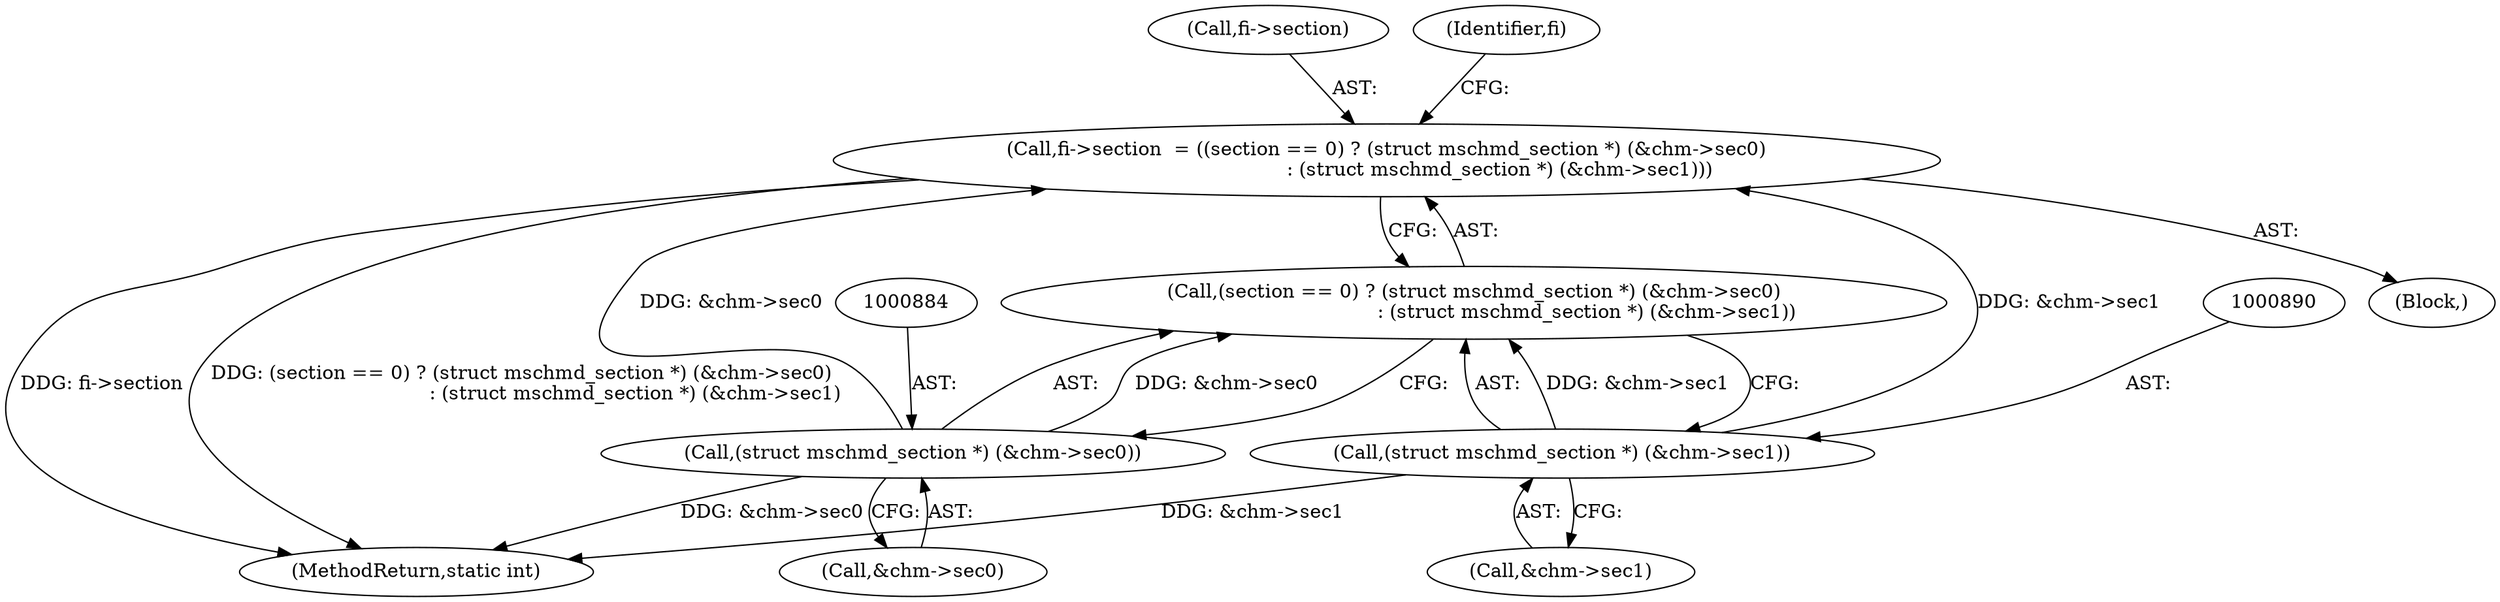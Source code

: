 digraph "0_libmspack_2f084136cfe0d05e5bf5703f3e83c6d955234b4d@pointer" {
"1000875" [label="(Call,fi->section  = ((section == 0) ? (struct mschmd_section *) (&chm->sec0)\n                                     : (struct mschmd_section *) (&chm->sec1)))"];
"1000883" [label="(Call,(struct mschmd_section *) (&chm->sec0))"];
"1000889" [label="(Call,(struct mschmd_section *) (&chm->sec1))"];
"1000891" [label="(Call,&chm->sec1)"];
"1000876" [label="(Call,fi->section)"];
"1001059" [label="(MethodReturn,static int)"];
"1000897" [label="(Identifier,fi)"];
"1000879" [label="(Call,(section == 0) ? (struct mschmd_section *) (&chm->sec0)\n                                     : (struct mschmd_section *) (&chm->sec1))"];
"1000885" [label="(Call,&chm->sec0)"];
"1000770" [label="(Block,)"];
"1000889" [label="(Call,(struct mschmd_section *) (&chm->sec1))"];
"1000875" [label="(Call,fi->section  = ((section == 0) ? (struct mschmd_section *) (&chm->sec0)\n                                     : (struct mschmd_section *) (&chm->sec1)))"];
"1000883" [label="(Call,(struct mschmd_section *) (&chm->sec0))"];
"1000875" -> "1000770"  [label="AST: "];
"1000875" -> "1000879"  [label="CFG: "];
"1000876" -> "1000875"  [label="AST: "];
"1000879" -> "1000875"  [label="AST: "];
"1000897" -> "1000875"  [label="CFG: "];
"1000875" -> "1001059"  [label="DDG: (section == 0) ? (struct mschmd_section *) (&chm->sec0)\n                                     : (struct mschmd_section *) (&chm->sec1)"];
"1000875" -> "1001059"  [label="DDG: fi->section"];
"1000883" -> "1000875"  [label="DDG: &chm->sec0"];
"1000889" -> "1000875"  [label="DDG: &chm->sec1"];
"1000883" -> "1000879"  [label="AST: "];
"1000883" -> "1000885"  [label="CFG: "];
"1000884" -> "1000883"  [label="AST: "];
"1000885" -> "1000883"  [label="AST: "];
"1000879" -> "1000883"  [label="CFG: "];
"1000883" -> "1001059"  [label="DDG: &chm->sec0"];
"1000883" -> "1000879"  [label="DDG: &chm->sec0"];
"1000889" -> "1000879"  [label="AST: "];
"1000889" -> "1000891"  [label="CFG: "];
"1000890" -> "1000889"  [label="AST: "];
"1000891" -> "1000889"  [label="AST: "];
"1000879" -> "1000889"  [label="CFG: "];
"1000889" -> "1001059"  [label="DDG: &chm->sec1"];
"1000889" -> "1000879"  [label="DDG: &chm->sec1"];
}
